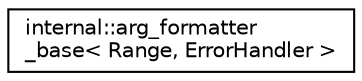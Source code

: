 digraph "Иерархия классов. Графический вид."
{
  edge [fontname="Helvetica",fontsize="10",labelfontname="Helvetica",labelfontsize="10"];
  node [fontname="Helvetica",fontsize="10",shape=record];
  rankdir="LR";
  Node0 [label="internal::arg_formatter\l_base\< Range, ErrorHandler \>",height=0.2,width=0.4,color="black", fillcolor="white", style="filled",URL="$classinternal_1_1arg__formatter__base.html"];
}
